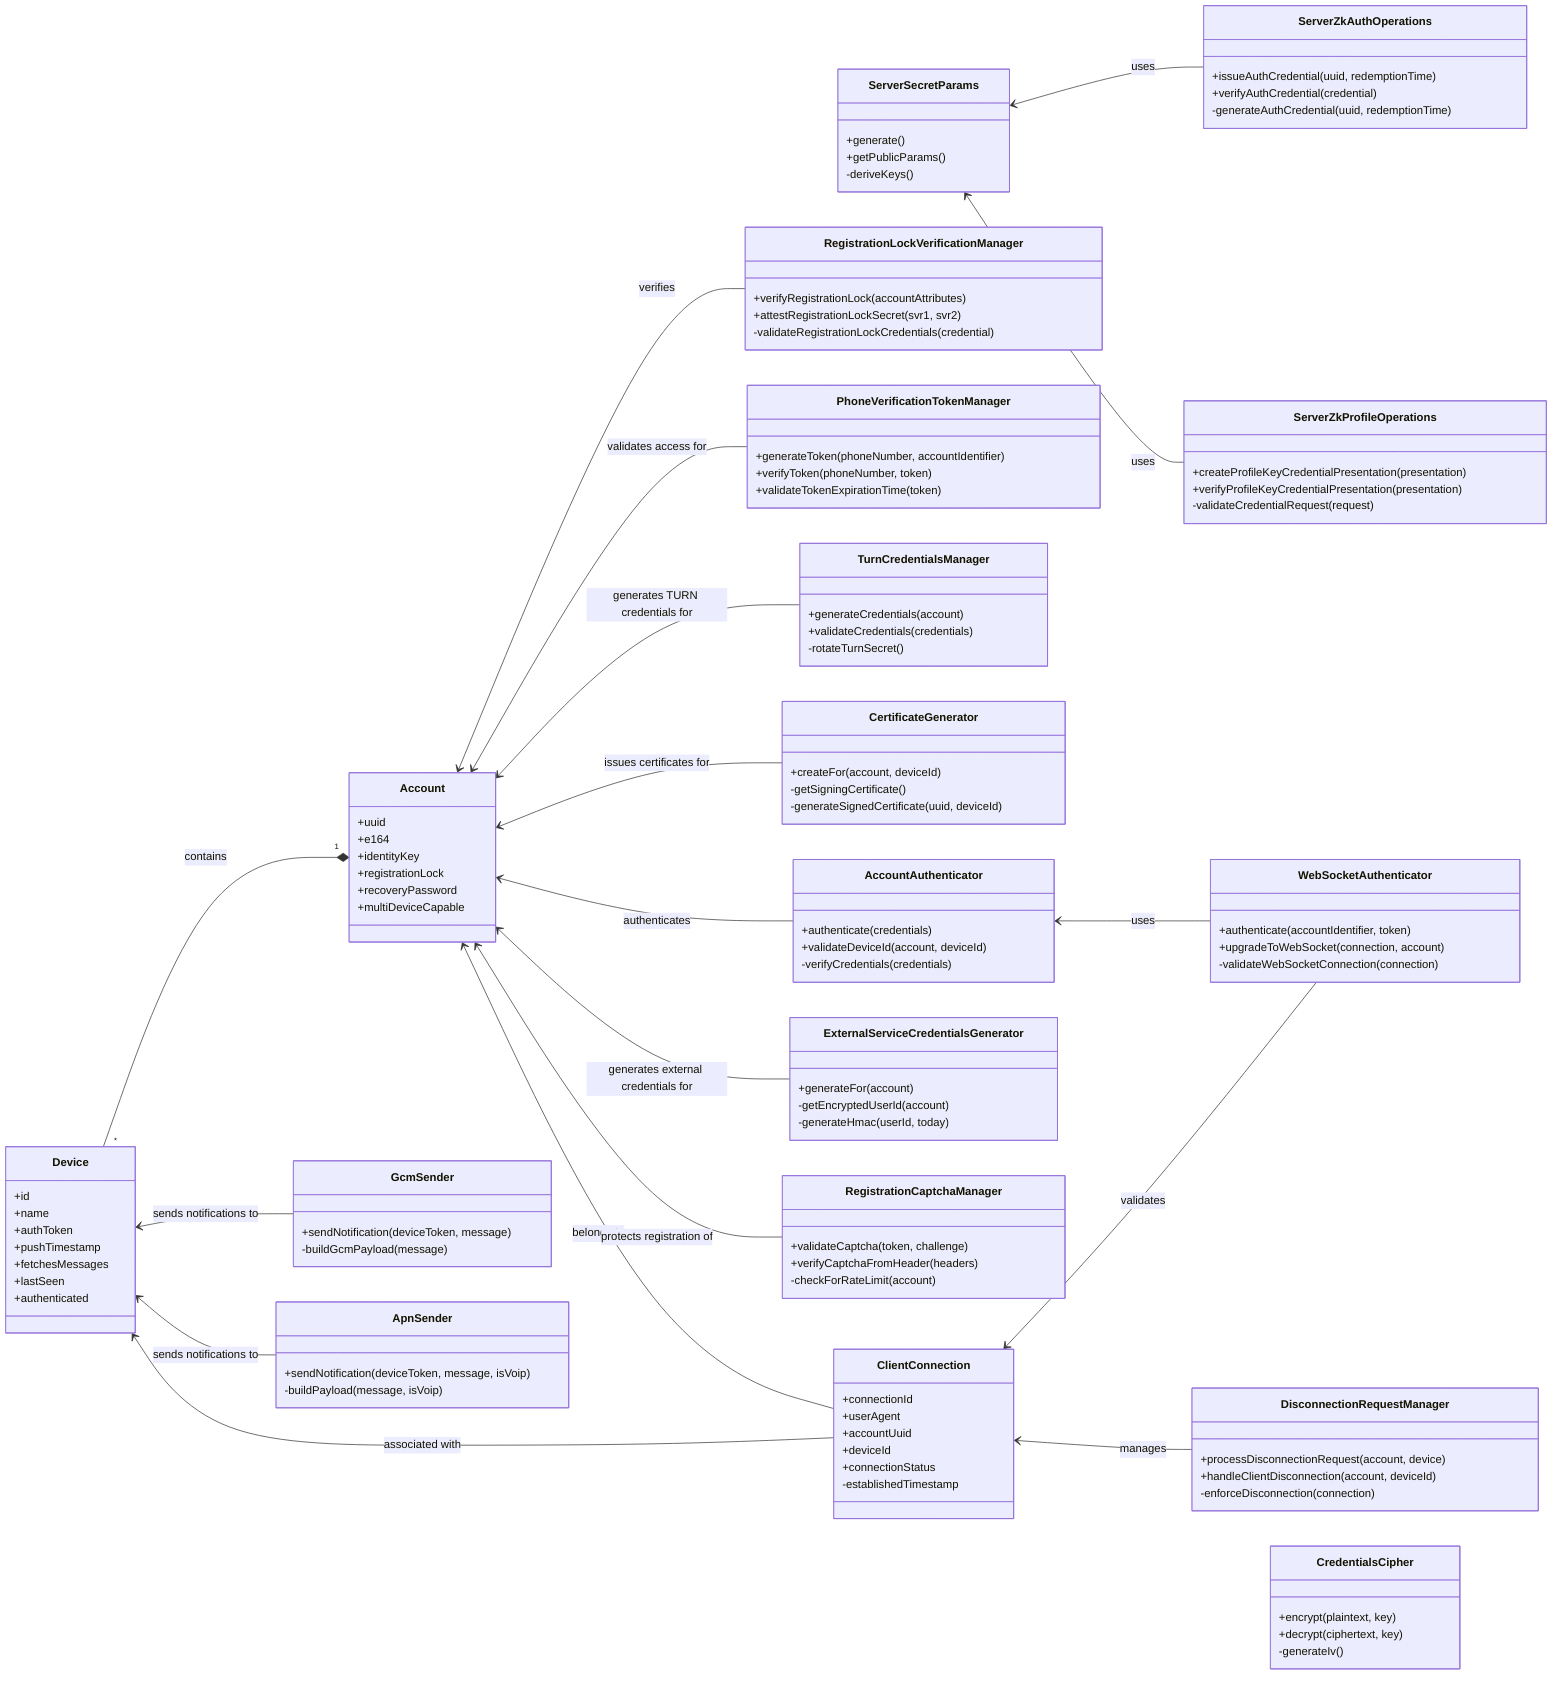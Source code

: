---
config:
  direction: RL
  class:
    hideMembers: false
---
classDiagram
  direction RL

  %% Top-level Authentication & Security components
  class AccountAuthenticator {
    +authenticate(credentials)
    +validateDeviceId(account, deviceId)
    -verifyCredentials(credentials)
  }

  class RegistrationLockVerificationManager {
    +verifyRegistrationLock(accountAttributes)
    +attestRegistrationLockSecret(svr1, svr2)
    -validateRegistrationLockCredentials(credential)
  }

  class PhoneVerificationTokenManager {
    +generateToken(phoneNumber, accountIdentifier)
    +verifyToken(phoneNumber, token)
    +validateTokenExpirationTime(token)
  }

  class TurnCredentialsManager {
    +generateCredentials(account)
    +validateCredentials(credentials)
    -rotateTurnSecret()
  }

  class CertificateGenerator {
    +createFor(account, deviceId)
    -getSigningCertificate()
    -generateSignedCertificate(uuid, deviceId)
  }

  %% Zero-Knowledge proofs components
  class ServerZkAuthOperations {
    +issueAuthCredential(uuid, redemptionTime)
    +verifyAuthCredential(credential)
    -generateAuthCredential(uuid, redemptionTime)
  }

  class ServerZkProfileOperations {
    +createProfileKeyCredentialPresentation(presentation)
    +verifyProfileKeyCredentialPresentation(presentation)
    -validateCredentialRequest(request)
  }

  class ServerSecretParams {
    +generate()
    +getPublicParams()
    -deriveKeys()
  }

  %% Service Credential components
  class ExternalServiceCredentialsGenerator {
    +generateFor(account)
    -getEncryptedUserId(account)
    -generateHmac(userId, today)
  }

  class DisconnectionRequestManager {
    +processDisconnectionRequest(account, device)
    +handleClientDisconnection(account, deviceId)
    -enforceDisconnection(connection)
  }

  class RegistrationCaptchaManager {
    +validateCaptcha(token, challenge)
    +verifyCaptchaFromHeader(headers)
    -checkForRateLimit(account)
  }

  class WebSocketAuthenticator {
    +authenticate(accountIdentifier, token)
    +upgradeToWebSocket(connection, account)
    -validateWebSocketConnection(connection)
  }

  %% Authentication data model
  class Account {
    +uuid
    +e164
    +identityKey
    +registrationLock
    +recoveryPassword
    +multiDeviceCapable
  }

  class Device {
    +id
    +name
    +authToken
    +pushTimestamp
    +fetchesMessages
    +lastSeen
    +authenticated
  }

  class ClientConnection {
    +connectionId
    +userAgent
    +accountUuid
    +deviceId
    +connectionStatus
    -establishedTimestamp
  }

  %% Security and Cryptography components
  class CredentialsCipher {
    +encrypt(plaintext, key)
    +decrypt(ciphertext, key)
    -generateIv()
  }

  class GcmSender {
    +sendNotification(deviceToken, message)
    -buildGcmPayload(message)
  }

  class ApnSender {
    +sendNotification(deviceToken, message, isVoip)
    -buildPayload(message, isVoip)
  }

  %% Connections and Relationships
  AccountAuthenticator --> Account : authenticates
  Account "1" *-- "*" Device : contains
  RegistrationLockVerificationManager --> Account : verifies
  PhoneVerificationTokenManager --> Account : validates access for
  TurnCredentialsManager --> Account : generates TURN credentials for
  CertificateGenerator --> Account : issues certificates for
  ServerZkAuthOperations --> ServerSecretParams : uses
  ServerZkProfileOperations --> ServerSecretParams : uses
  ExternalServiceCredentialsGenerator --> Account : generates external credentials for
  DisconnectionRequestManager --> ClientConnection : manages
  ClientConnection --> Account : belongs to
  ClientConnection --> Device : associated with
  WebSocketAuthenticator --> AccountAuthenticator : uses
  WebSocketAuthenticator --> ClientConnection : validates
  RegistrationCaptchaManager --> Account : protects registration of
  GcmSender --> Device : sends notifications to
  ApnSender --> Device : sends notifications to